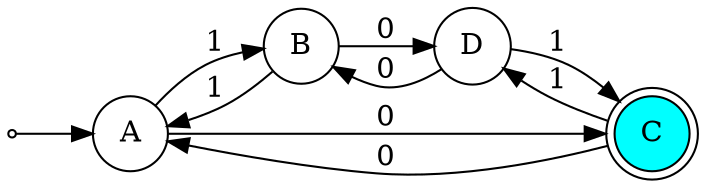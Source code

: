 digraph Gramatica1{
node[style="filled", shape=circle, fillcolor="white"];
rankdir=LR;A[label="A"];
B[label="B"];
C[label="C",shape="doublecircle", fillcolor="cyan" ];
D[label="D"];
apuntador[label="",shape="point"];
apuntador->A;
A->B[label="1"];
A->C[label="0"];
B->A[label="1"];
B->D[label="0"];
C->D[label="1"];
D->C[label="1"];
C->A[label="0"];
D->B[label="0"];
}